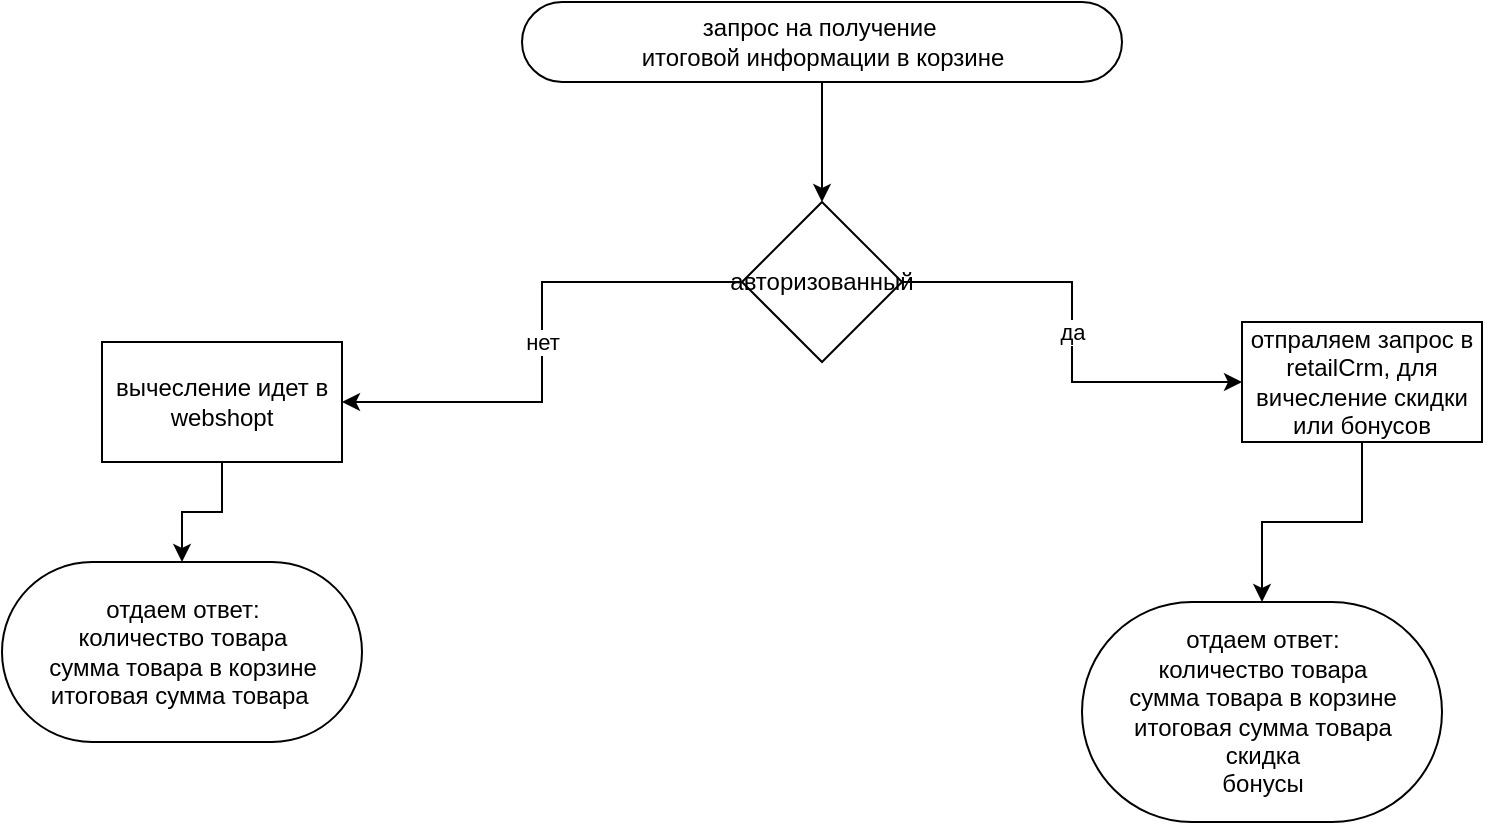 <mxfile version="14.1.1" type="github">
  <diagram id="C5RBs43oDa-KdzZeNtuy" name="Page-1">
    <mxGraphModel dx="1152" dy="716" grid="1" gridSize="10" guides="1" tooltips="1" connect="1" arrows="1" fold="1" page="1" pageScale="1" pageWidth="827" pageHeight="1169" math="0" shadow="0">
      <root>
        <mxCell id="WIyWlLk6GJQsqaUBKTNV-0" />
        <mxCell id="WIyWlLk6GJQsqaUBKTNV-1" parent="WIyWlLk6GJQsqaUBKTNV-0" />
        <mxCell id="KEJgt-CcJTFKEzZnbd5n-3" value="" style="edgeStyle=orthogonalEdgeStyle;rounded=0;orthogonalLoop=1;jettySize=auto;html=1;" edge="1" parent="WIyWlLk6GJQsqaUBKTNV-1" source="KEJgt-CcJTFKEzZnbd5n-1" target="KEJgt-CcJTFKEzZnbd5n-2">
          <mxGeometry relative="1" as="geometry" />
        </mxCell>
        <mxCell id="KEJgt-CcJTFKEzZnbd5n-1" value="запрос на получение&amp;nbsp;&lt;br&gt;итоговой информации в корзине&lt;br&gt;" style="html=1;dashed=0;whitespace=wrap;shape=mxgraph.dfd.start" vertex="1" parent="WIyWlLk6GJQsqaUBKTNV-1">
          <mxGeometry x="270" y="60" width="300" height="40" as="geometry" />
        </mxCell>
        <mxCell id="KEJgt-CcJTFKEzZnbd5n-5" value="нет&lt;br&gt;" style="edgeStyle=orthogonalEdgeStyle;rounded=0;orthogonalLoop=1;jettySize=auto;html=1;" edge="1" parent="WIyWlLk6GJQsqaUBKTNV-1" source="KEJgt-CcJTFKEzZnbd5n-2" target="KEJgt-CcJTFKEzZnbd5n-4">
          <mxGeometry relative="1" as="geometry" />
        </mxCell>
        <mxCell id="KEJgt-CcJTFKEzZnbd5n-7" value="да" style="edgeStyle=orthogonalEdgeStyle;rounded=0;orthogonalLoop=1;jettySize=auto;html=1;" edge="1" parent="WIyWlLk6GJQsqaUBKTNV-1" source="KEJgt-CcJTFKEzZnbd5n-2" target="KEJgt-CcJTFKEzZnbd5n-6">
          <mxGeometry relative="1" as="geometry" />
        </mxCell>
        <mxCell id="KEJgt-CcJTFKEzZnbd5n-2" value="авторизованный" style="rhombus;whiteSpace=wrap;html=1;dashed=0;" vertex="1" parent="WIyWlLk6GJQsqaUBKTNV-1">
          <mxGeometry x="380" y="160" width="80" height="80" as="geometry" />
        </mxCell>
        <mxCell id="KEJgt-CcJTFKEzZnbd5n-9" value="" style="edgeStyle=orthogonalEdgeStyle;rounded=0;orthogonalLoop=1;jettySize=auto;html=1;" edge="1" parent="WIyWlLk6GJQsqaUBKTNV-1" source="KEJgt-CcJTFKEzZnbd5n-4" target="KEJgt-CcJTFKEzZnbd5n-8">
          <mxGeometry relative="1" as="geometry" />
        </mxCell>
        <mxCell id="KEJgt-CcJTFKEzZnbd5n-4" value="вычесление идет в webshopt" style="whiteSpace=wrap;html=1;dashed=0;" vertex="1" parent="WIyWlLk6GJQsqaUBKTNV-1">
          <mxGeometry x="60" y="230" width="120" height="60" as="geometry" />
        </mxCell>
        <mxCell id="KEJgt-CcJTFKEzZnbd5n-11" value="" style="edgeStyle=orthogonalEdgeStyle;rounded=0;orthogonalLoop=1;jettySize=auto;html=1;" edge="1" parent="WIyWlLk6GJQsqaUBKTNV-1" source="KEJgt-CcJTFKEzZnbd5n-6" target="KEJgt-CcJTFKEzZnbd5n-10">
          <mxGeometry relative="1" as="geometry" />
        </mxCell>
        <mxCell id="KEJgt-CcJTFKEzZnbd5n-6" value="отпраляем запрос в retailCrm, для вичесление скидки или бонусов" style="whiteSpace=wrap;html=1;dashed=0;" vertex="1" parent="WIyWlLk6GJQsqaUBKTNV-1">
          <mxGeometry x="630" y="220" width="120" height="60" as="geometry" />
        </mxCell>
        <mxCell id="KEJgt-CcJTFKEzZnbd5n-8" value="отдаем ответ:&lt;br&gt;количество товара&lt;br&gt;сумма товара в корзине&lt;br&gt;итоговая сумма товара&amp;nbsp;" style="html=1;dashed=0;whitespace=wrap;shape=mxgraph.dfd.start" vertex="1" parent="WIyWlLk6GJQsqaUBKTNV-1">
          <mxGeometry x="10" y="340" width="180" height="90" as="geometry" />
        </mxCell>
        <mxCell id="KEJgt-CcJTFKEzZnbd5n-10" value="отдаем ответ:&lt;br&gt;количество товара&lt;br&gt;сумма товара в корзине&lt;br&gt;итоговая сумма товара&lt;br&gt;скидка&lt;br&gt;бонусы" style="html=1;dashed=0;whitespace=wrap;shape=mxgraph.dfd.start" vertex="1" parent="WIyWlLk6GJQsqaUBKTNV-1">
          <mxGeometry x="550" y="360" width="180" height="110" as="geometry" />
        </mxCell>
      </root>
    </mxGraphModel>
  </diagram>
</mxfile>
